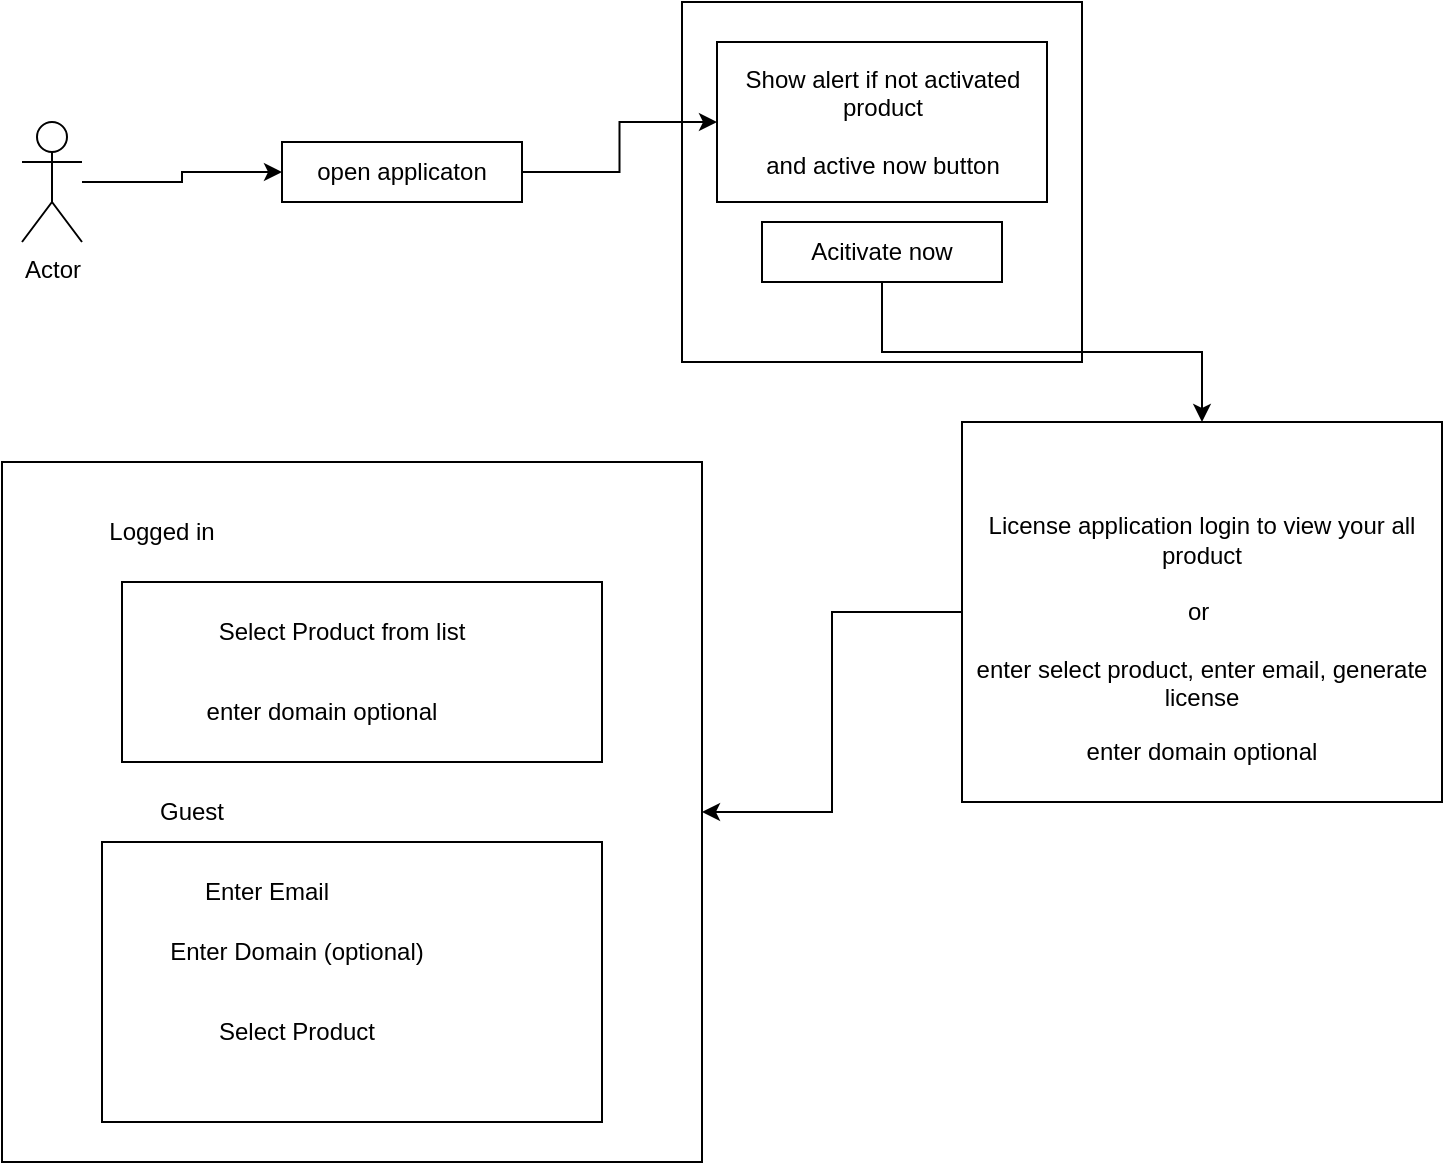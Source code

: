 <mxfile version="28.1.1">
  <diagram name="Page-1" id="xWQoOBYrGp-GlV0S_yIF">
    <mxGraphModel dx="1426" dy="777" grid="1" gridSize="10" guides="1" tooltips="1" connect="1" arrows="1" fold="1" page="1" pageScale="1" pageWidth="850" pageHeight="1100" math="0" shadow="0">
      <root>
        <mxCell id="0" />
        <mxCell id="1" parent="0" />
        <mxCell id="NZnekJMXI3gKOSBBxYQD-6" value="" style="edgeStyle=orthogonalEdgeStyle;rounded=0;orthogonalLoop=1;jettySize=auto;html=1;" edge="1" parent="1" source="NZnekJMXI3gKOSBBxYQD-1" target="NZnekJMXI3gKOSBBxYQD-4">
          <mxGeometry relative="1" as="geometry" />
        </mxCell>
        <mxCell id="NZnekJMXI3gKOSBBxYQD-1" value="Actor" style="shape=umlActor;verticalLabelPosition=bottom;verticalAlign=top;html=1;outlineConnect=0;" vertex="1" parent="1">
          <mxGeometry x="110" y="110" width="30" height="60" as="geometry" />
        </mxCell>
        <mxCell id="NZnekJMXI3gKOSBBxYQD-3" value="" style="rounded=0;whiteSpace=wrap;html=1;" vertex="1" parent="1">
          <mxGeometry x="440" y="50" width="200" height="180" as="geometry" />
        </mxCell>
        <mxCell id="NZnekJMXI3gKOSBBxYQD-7" value="" style="edgeStyle=orthogonalEdgeStyle;rounded=0;orthogonalLoop=1;jettySize=auto;html=1;" edge="1" parent="1" source="NZnekJMXI3gKOSBBxYQD-4" target="NZnekJMXI3gKOSBBxYQD-5">
          <mxGeometry relative="1" as="geometry" />
        </mxCell>
        <mxCell id="NZnekJMXI3gKOSBBxYQD-4" value="open applicaton" style="rounded=0;whiteSpace=wrap;html=1;" vertex="1" parent="1">
          <mxGeometry x="240" y="120" width="120" height="30" as="geometry" />
        </mxCell>
        <mxCell id="NZnekJMXI3gKOSBBxYQD-5" value="Show alert if not activated product&lt;br&gt;&lt;br&gt;and active now button" style="rounded=0;whiteSpace=wrap;html=1;" vertex="1" parent="1">
          <mxGeometry x="457.5" y="70" width="165" height="80" as="geometry" />
        </mxCell>
        <mxCell id="NZnekJMXI3gKOSBBxYQD-11" style="edgeStyle=orthogonalEdgeStyle;rounded=0;orthogonalLoop=1;jettySize=auto;html=1;entryX=0.5;entryY=0;entryDx=0;entryDy=0;" edge="1" parent="1" source="NZnekJMXI3gKOSBBxYQD-8" target="NZnekJMXI3gKOSBBxYQD-9">
          <mxGeometry relative="1" as="geometry">
            <mxPoint x="690" y="260" as="targetPoint" />
          </mxGeometry>
        </mxCell>
        <mxCell id="NZnekJMXI3gKOSBBxYQD-8" value="Acitivate now" style="rounded=0;whiteSpace=wrap;html=1;" vertex="1" parent="1">
          <mxGeometry x="480" y="160" width="120" height="30" as="geometry" />
        </mxCell>
        <mxCell id="NZnekJMXI3gKOSBBxYQD-25" style="edgeStyle=orthogonalEdgeStyle;rounded=0;orthogonalLoop=1;jettySize=auto;html=1;exitX=0;exitY=0.5;exitDx=0;exitDy=0;" edge="1" parent="1" source="NZnekJMXI3gKOSBBxYQD-9" target="NZnekJMXI3gKOSBBxYQD-12">
          <mxGeometry relative="1" as="geometry" />
        </mxCell>
        <mxCell id="NZnekJMXI3gKOSBBxYQD-9" value="License application login to view your all product&lt;div&gt;&lt;br&gt;&lt;/div&gt;&lt;div&gt;or&amp;nbsp;&lt;/div&gt;&lt;div&gt;&lt;br&gt;&lt;/div&gt;&lt;div&gt;enter select product, enter email, generate license&lt;/div&gt;" style="rounded=0;whiteSpace=wrap;html=1;" vertex="1" parent="1">
          <mxGeometry x="580" y="260" width="240" height="190" as="geometry" />
        </mxCell>
        <mxCell id="NZnekJMXI3gKOSBBxYQD-12" value="" style="whiteSpace=wrap;html=1;aspect=fixed;" vertex="1" parent="1">
          <mxGeometry x="100" y="280" width="350" height="350" as="geometry" />
        </mxCell>
        <mxCell id="NZnekJMXI3gKOSBBxYQD-13" value="" style="rounded=0;whiteSpace=wrap;html=1;" vertex="1" parent="1">
          <mxGeometry x="160" y="340" width="240" height="90" as="geometry" />
        </mxCell>
        <mxCell id="NZnekJMXI3gKOSBBxYQD-14" value="Logged in" style="text;html=1;align=center;verticalAlign=middle;whiteSpace=wrap;rounded=0;" vertex="1" parent="1">
          <mxGeometry x="150" y="300" width="60" height="30" as="geometry" />
        </mxCell>
        <mxCell id="NZnekJMXI3gKOSBBxYQD-16" value="Select Product from list" style="text;html=1;align=center;verticalAlign=middle;whiteSpace=wrap;rounded=0;" vertex="1" parent="1">
          <mxGeometry x="180" y="350" width="180" height="30" as="geometry" />
        </mxCell>
        <mxCell id="NZnekJMXI3gKOSBBxYQD-18" value="enter domain optional" style="text;html=1;align=center;verticalAlign=middle;whiteSpace=wrap;rounded=0;" vertex="1" parent="1">
          <mxGeometry x="190" y="390" width="140" height="30" as="geometry" />
        </mxCell>
        <mxCell id="NZnekJMXI3gKOSBBxYQD-19" value="enter domain optional" style="text;html=1;align=center;verticalAlign=middle;whiteSpace=wrap;rounded=0;" vertex="1" parent="1">
          <mxGeometry x="630" y="410" width="140" height="30" as="geometry" />
        </mxCell>
        <mxCell id="NZnekJMXI3gKOSBBxYQD-20" value="Guest" style="text;html=1;align=center;verticalAlign=middle;whiteSpace=wrap;rounded=0;" vertex="1" parent="1">
          <mxGeometry x="150" y="440" width="90" height="30" as="geometry" />
        </mxCell>
        <mxCell id="NZnekJMXI3gKOSBBxYQD-21" value="" style="rounded=0;whiteSpace=wrap;html=1;" vertex="1" parent="1">
          <mxGeometry x="150" y="470" width="250" height="140" as="geometry" />
        </mxCell>
        <mxCell id="NZnekJMXI3gKOSBBxYQD-22" value="Enter Email" style="text;html=1;align=center;verticalAlign=middle;whiteSpace=wrap;rounded=0;" vertex="1" parent="1">
          <mxGeometry x="165" y="480" width="135" height="30" as="geometry" />
        </mxCell>
        <mxCell id="NZnekJMXI3gKOSBBxYQD-23" value="Enter Domain (optional)" style="text;html=1;align=center;verticalAlign=middle;whiteSpace=wrap;rounded=0;" vertex="1" parent="1">
          <mxGeometry x="180" y="510" width="135" height="30" as="geometry" />
        </mxCell>
        <mxCell id="NZnekJMXI3gKOSBBxYQD-24" value="Select Product" style="text;html=1;align=center;verticalAlign=middle;whiteSpace=wrap;rounded=0;" vertex="1" parent="1">
          <mxGeometry x="180" y="550" width="135" height="30" as="geometry" />
        </mxCell>
      </root>
    </mxGraphModel>
  </diagram>
</mxfile>
